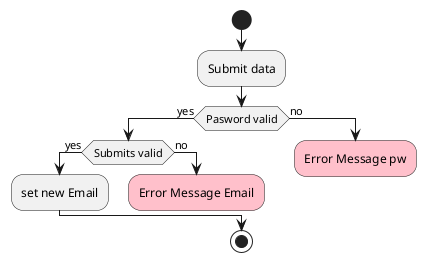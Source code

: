 @startuml

start

:Submit data;
'repeat
    
if(Pasword valid) then (yes)
    if(Submits valid) then (yes)
        :set new Email;
    else (no)
        #pink:Error Message Email;
        detach
    endif
else (no)
    #pink:Error Message pw;
        detach
    
endif

    ' switch(email valid)
    ' case(yes)
    '     :tessxt;
    ' case(no)
    '     :tesxsst;
    ' endswitch
'repeat while (more data?) is (yes)
'->no;
stop

@enduml
